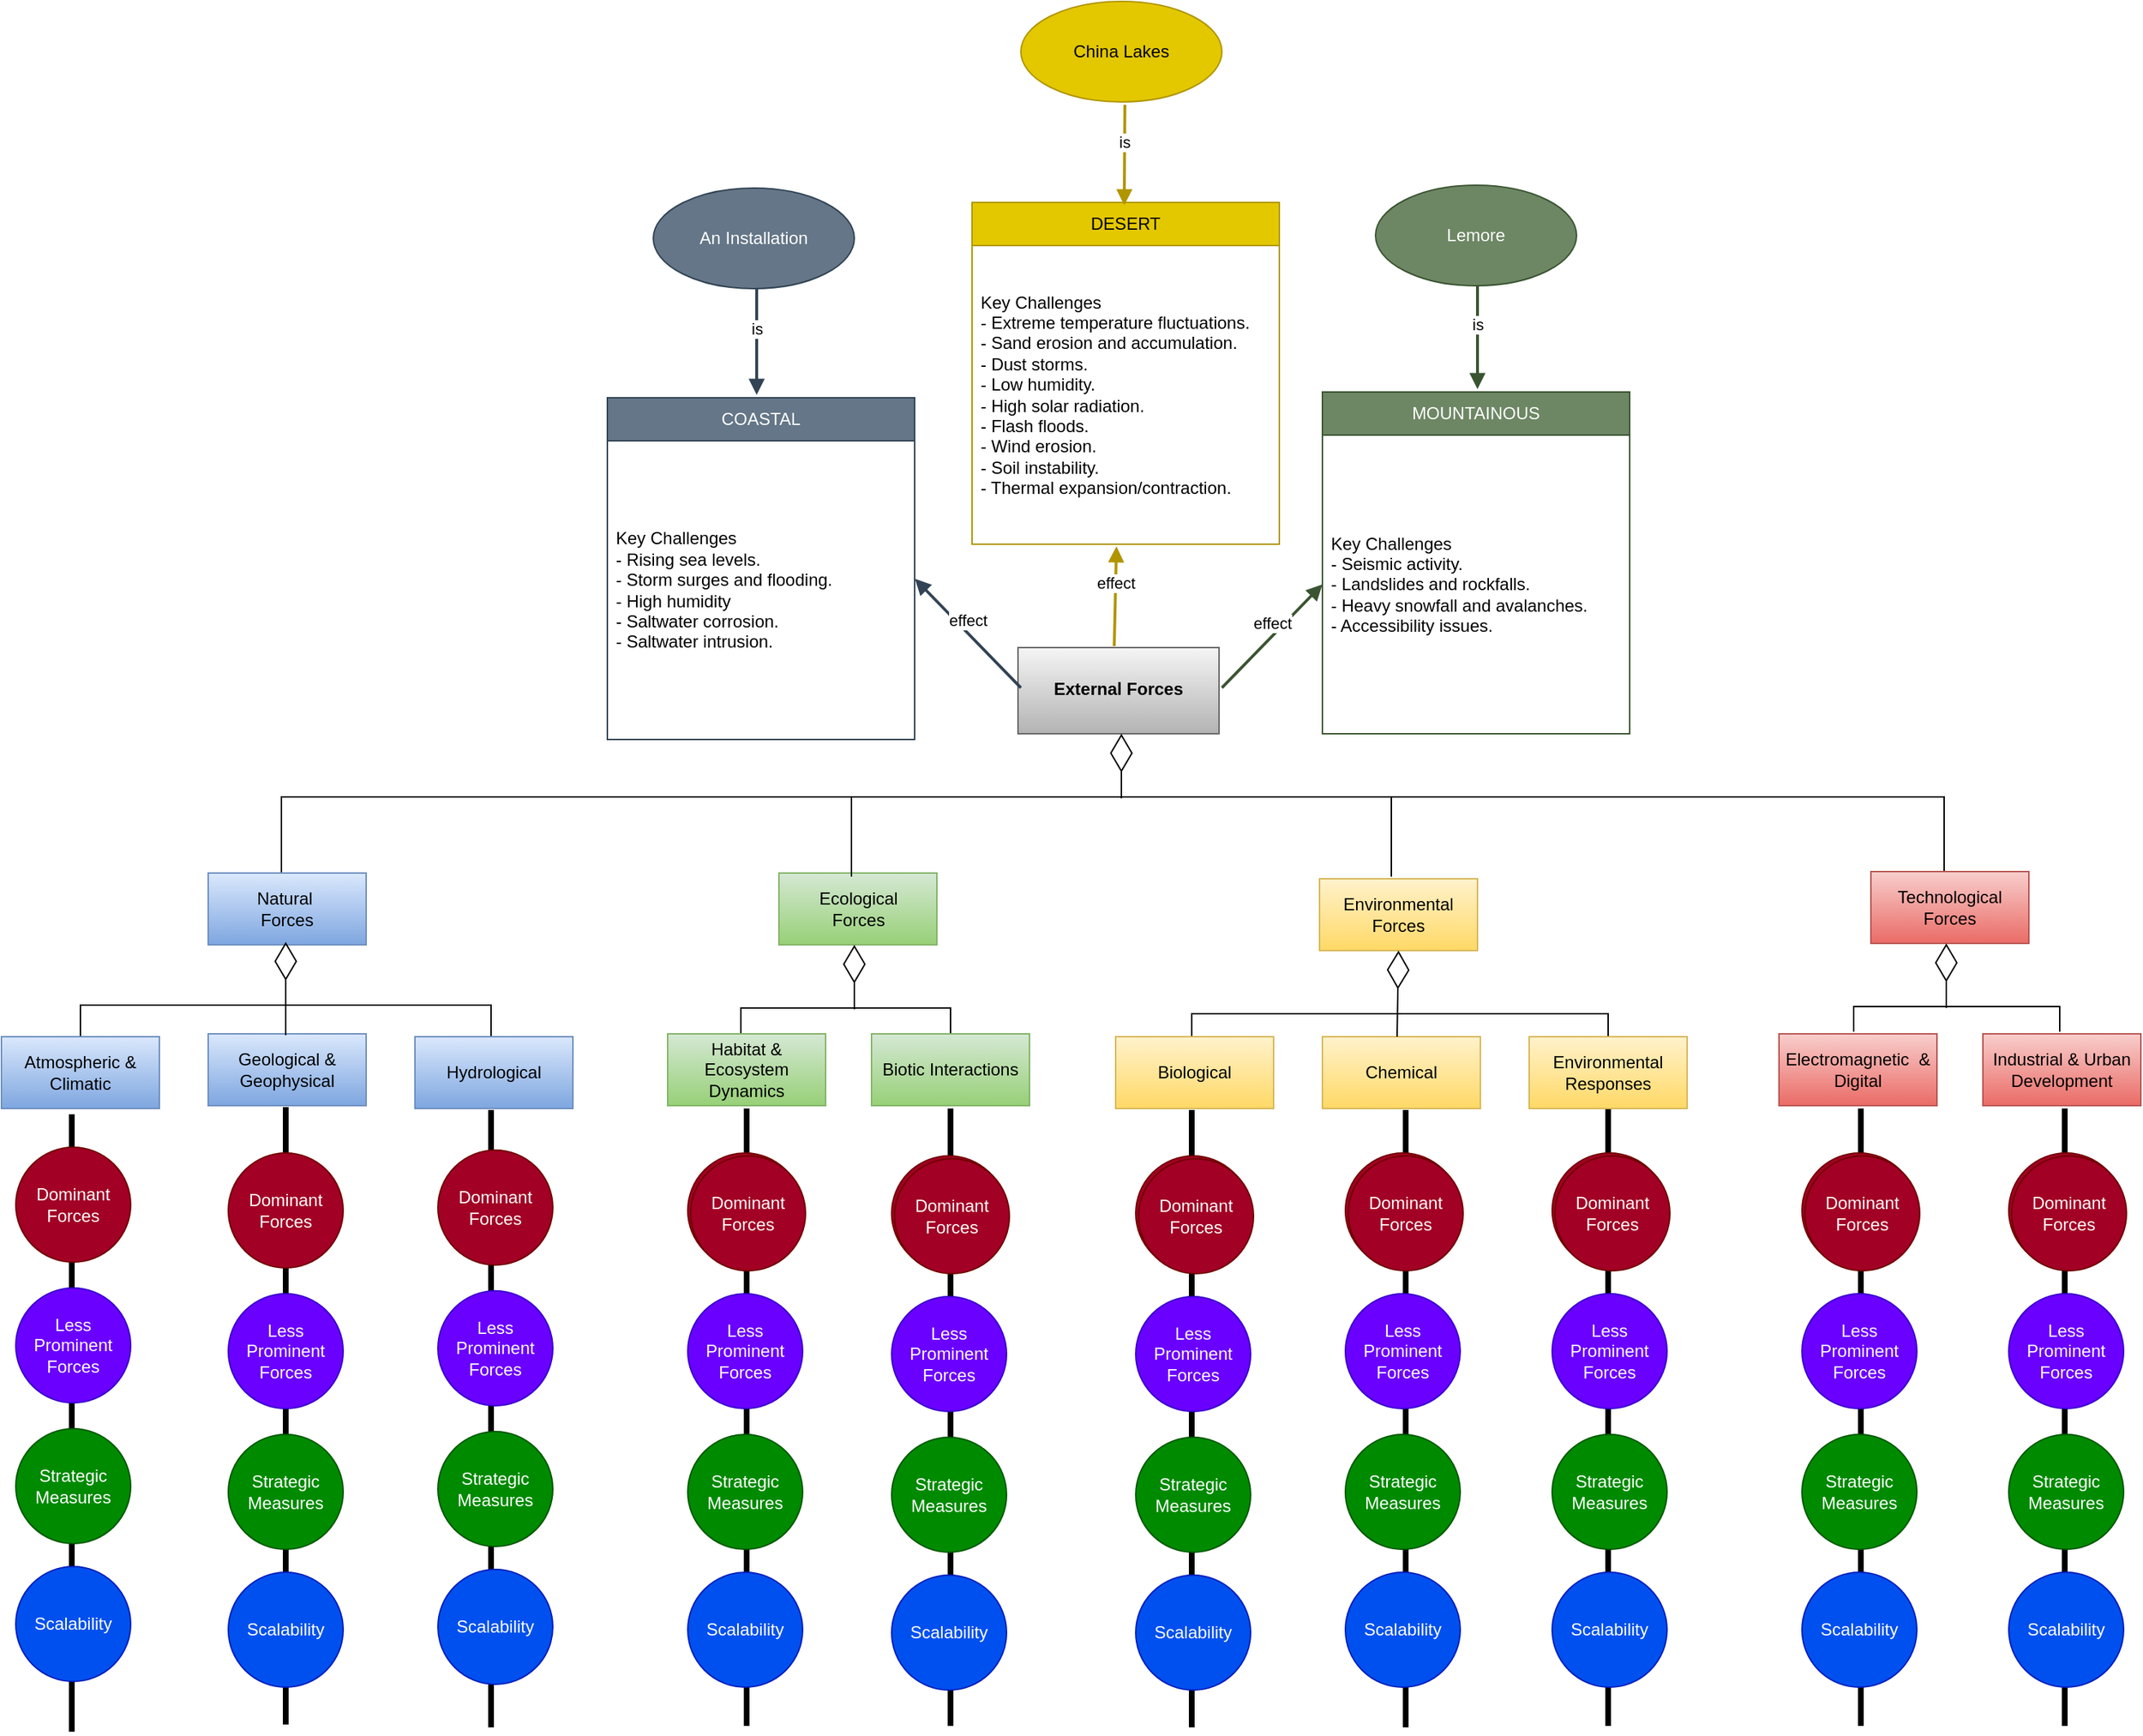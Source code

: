 <mxfile version="24.9.1" pages="2">
  <diagram name="Page-1" id="oACVk_zKJmoUbXosBobj">
    <mxGraphModel grid="1" page="1" gridSize="2" guides="1" tooltips="1" connect="1" arrows="1" fold="1" pageScale="1" pageWidth="1700" pageHeight="1100" math="0" shadow="0">
      <root>
        <mxCell id="0" />
        <mxCell id="1" parent="0" />
        <mxCell id="dSH4ikx_Jvh8QsKpfWot-5" value="" style="line;strokeWidth=4;direction=south;html=1;perimeter=backbonePerimeter;points=[];outlineConnect=0;" vertex="1" parent="1">
          <mxGeometry x="554" y="1473" width="10" height="430" as="geometry" />
        </mxCell>
        <mxCell id="dSH4ikx_Jvh8QsKpfWot-6" value="" style="line;strokeWidth=4;direction=south;html=1;perimeter=backbonePerimeter;points=[];outlineConnect=0;" vertex="1" parent="1">
          <mxGeometry x="696" y="1473" width="10" height="430" as="geometry" />
        </mxCell>
        <mxCell id="dSH4ikx_Jvh8QsKpfWot-7" value="" style="line;strokeWidth=4;direction=south;html=1;perimeter=backbonePerimeter;points=[];outlineConnect=0;" vertex="1" parent="1">
          <mxGeometry x="864" y="1474" width="10" height="430" as="geometry" />
        </mxCell>
        <mxCell id="dSH4ikx_Jvh8QsKpfWot-8" value="" style="line;strokeWidth=4;direction=south;html=1;perimeter=backbonePerimeter;points=[];outlineConnect=0;" vertex="1" parent="1">
          <mxGeometry x="1013" y="1474" width="10" height="430" as="geometry" />
        </mxCell>
        <mxCell id="dSH4ikx_Jvh8QsKpfWot-9" value="" style="line;strokeWidth=4;direction=south;html=1;perimeter=backbonePerimeter;points=[];outlineConnect=0;" vertex="1" parent="1">
          <mxGeometry x="1154" y="1473" width="10" height="430" as="geometry" />
        </mxCell>
        <mxCell id="dSH4ikx_Jvh8QsKpfWot-10" value="" style="line;strokeWidth=4;direction=south;html=1;perimeter=backbonePerimeter;points=[];outlineConnect=0;" vertex="1" parent="1">
          <mxGeometry x="1330" y="1473" width="10" height="430" as="geometry" />
        </mxCell>
        <mxCell id="dSH4ikx_Jvh8QsKpfWot-11" value="" style="line;strokeWidth=4;direction=south;html=1;perimeter=backbonePerimeter;points=[];outlineConnect=0;" vertex="1" parent="1">
          <mxGeometry x="1472" y="1473" width="10" height="430" as="geometry" />
        </mxCell>
        <mxCell id="6enF57qHv_Xh5v9n82Cv-108" value="" style="shape=partialRectangle;whiteSpace=wrap;html=1;bottom=1;right=1;left=1;top=0;fillColor=none;routingCenterX=-0.5;rotation=-180;" vertex="1" parent="1">
          <mxGeometry x="235" y="1256" width="1158" height="55" as="geometry" />
        </mxCell>
        <mxCell id="6enF57qHv_Xh5v9n82Cv-51" value="&lt;p style=&quot;margin: 4px 0px 0px;&quot;&gt;&lt;b&gt;&lt;br&gt;&lt;/b&gt;&lt;/p&gt;&lt;p style=&quot;margin: 4px 0px 0px;&quot;&gt;&lt;b&gt;External Forces&lt;/b&gt;&lt;/p&gt;" style="verticalAlign=top;align=center;overflow=fill;html=1;whiteSpace=wrap;fillColor=#f5f5f5;strokeColor=#666666;gradientColor=#b3b3b3;" vertex="1" parent="1">
          <mxGeometry x="748" y="1152" width="140" height="60" as="geometry" />
        </mxCell>
        <mxCell id="6enF57qHv_Xh5v9n82Cv-103" value="" style="endArrow=diamondThin;endFill=0;endSize=24;html=1;rounded=0;entryX=0.5;entryY=1;entryDx=0;entryDy=0;" edge="1" parent="1">
          <mxGeometry width="160" relative="1" as="geometry">
            <mxPoint x="820" y="1257" as="sourcePoint" />
            <mxPoint x="820" y="1212" as="targetPoint" />
          </mxGeometry>
        </mxCell>
        <mxCell id="je84BGV5Sy6goCT3whHj-11" value="" style="group;" connectable="0" vertex="1" parent="1">
          <mxGeometry x="40" y="1309" width="398" height="598" as="geometry" />
        </mxCell>
        <mxCell id="6enF57qHv_Xh5v9n82Cv-60" value="Geological &amp;amp; Geophysical" style="html=1;whiteSpace=wrap;fillColor=#dae8fc;gradientColor=#7ea6e0;strokeColor=#6c8ebf;" vertex="1" parent="je84BGV5Sy6goCT3whHj-11">
          <mxGeometry x="144" y="112" width="110" height="50" as="geometry" />
        </mxCell>
        <mxCell id="6enF57qHv_Xh5v9n82Cv-59" value="Hydrological" style="html=1;whiteSpace=wrap;fillColor=#dae8fc;gradientColor=#7ea6e0;strokeColor=#6c8ebf;" vertex="1" parent="je84BGV5Sy6goCT3whHj-11">
          <mxGeometry x="288" y="114" width="110" height="50" as="geometry" />
        </mxCell>
        <mxCell id="6enF57qHv_Xh5v9n82Cv-111" value="Atmospheric &amp;amp; Climatic" style="html=1;whiteSpace=wrap;fillColor=#dae8fc;gradientColor=#7ea6e0;strokeColor=#6c8ebf;" vertex="1" parent="je84BGV5Sy6goCT3whHj-11">
          <mxGeometry y="114" width="110" height="50" as="geometry" />
        </mxCell>
        <mxCell id="6enF57qHv_Xh5v9n82Cv-124" value="Natural&amp;nbsp;&lt;div&gt;Forces&lt;/div&gt;" style="html=1;whiteSpace=wrap;fillColor=#dae8fc;gradientColor=#7ea6e0;strokeColor=#6c8ebf;" vertex="1" parent="je84BGV5Sy6goCT3whHj-11">
          <mxGeometry x="144" width="110" height="50" as="geometry" />
        </mxCell>
        <mxCell id="je84BGV5Sy6goCT3whHj-1" value="" style="shape=partialRectangle;whiteSpace=wrap;html=1;bottom=1;right=1;left=1;top=0;fillColor=none;routingCenterX=-0.5;rotation=-180;" vertex="1" parent="je84BGV5Sy6goCT3whHj-11">
          <mxGeometry x="55" y="92" width="286" height="21" as="geometry" />
        </mxCell>
        <mxCell id="je84BGV5Sy6goCT3whHj-2" value="" style="endArrow=diamondThin;endFill=0;endSize=24;html=1;rounded=0;entryX=0.5;entryY=1;entryDx=0;entryDy=0;exitX=0.5;exitY=0;exitDx=0;exitDy=0;" edge="1" parent="je84BGV5Sy6goCT3whHj-11" source="je84BGV5Sy6goCT3whHj-1">
          <mxGeometry width="160" relative="1" as="geometry">
            <mxPoint x="198" y="93" as="sourcePoint" />
            <mxPoint x="198" y="48" as="targetPoint" />
          </mxGeometry>
        </mxCell>
        <mxCell id="dSH4ikx_Jvh8QsKpfWot-1" value="" style="line;strokeWidth=4;direction=south;html=1;perimeter=backbonePerimeter;points=[];outlineConnect=0;" vertex="1" parent="je84BGV5Sy6goCT3whHj-11">
          <mxGeometry x="44" y="168" width="10" height="430" as="geometry" />
        </mxCell>
        <mxCell id="dSH4ikx_Jvh8QsKpfWot-3" value="" style="line;strokeWidth=4;direction=south;html=1;perimeter=backbonePerimeter;points=[];outlineConnect=0;" vertex="1" parent="je84BGV5Sy6goCT3whHj-11">
          <mxGeometry x="193" y="163" width="10" height="430" as="geometry" />
        </mxCell>
        <mxCell id="dSH4ikx_Jvh8QsKpfWot-4" value="" style="line;strokeWidth=4;direction=south;html=1;perimeter=backbonePerimeter;points=[];outlineConnect=0;" vertex="1" parent="je84BGV5Sy6goCT3whHj-11">
          <mxGeometry x="336" y="165" width="10" height="430" as="geometry" />
        </mxCell>
        <mxCell id="je84BGV5Sy6goCT3whHj-12" value="" style="group" connectable="0" vertex="1" parent="1">
          <mxGeometry x="504" y="1309" width="252" height="162" as="geometry" />
        </mxCell>
        <mxCell id="6enF57qHv_Xh5v9n82Cv-58" value="Ecological&lt;div&gt;Forces&lt;/div&gt;" style="html=1;whiteSpace=wrap;fillColor=#d5e8d4;gradientColor=#97d077;strokeColor=#82b366;" vertex="1" parent="je84BGV5Sy6goCT3whHj-12">
          <mxGeometry x="77.5" width="110" height="50" as="geometry" />
        </mxCell>
        <mxCell id="6enF57qHv_Xh5v9n82Cv-116" value="Habitat &amp;amp; Ecosystem Dynamics" style="html=1;whiteSpace=wrap;fillColor=#d5e8d4;gradientColor=#97d077;strokeColor=#82b366;" vertex="1" parent="je84BGV5Sy6goCT3whHj-12">
          <mxGeometry y="112" width="110" height="50" as="geometry" />
        </mxCell>
        <mxCell id="6enF57qHv_Xh5v9n82Cv-129" value="Biotic Interactions" style="html=1;whiteSpace=wrap;fillColor=#d5e8d4;gradientColor=#97d077;strokeColor=#82b366;" vertex="1" parent="je84BGV5Sy6goCT3whHj-12">
          <mxGeometry x="142" y="112" width="110" height="50" as="geometry" />
        </mxCell>
        <mxCell id="je84BGV5Sy6goCT3whHj-4" value="" style="shape=partialRectangle;whiteSpace=wrap;html=1;bottom=1;right=1;left=1;top=0;fillColor=none;routingCenterX=-0.5;rotation=-180;" vertex="1" parent="je84BGV5Sy6goCT3whHj-12">
          <mxGeometry x="51" y="94" width="146" height="17" as="geometry" />
        </mxCell>
        <mxCell id="je84BGV5Sy6goCT3whHj-5" value="" style="endArrow=diamondThin;endFill=0;endSize=24;html=1;rounded=0;entryX=0.5;entryY=1;entryDx=0;entryDy=0;" edge="1" parent="je84BGV5Sy6goCT3whHj-12">
          <mxGeometry width="160" relative="1" as="geometry">
            <mxPoint x="130" y="95" as="sourcePoint" />
            <mxPoint x="130" y="50" as="targetPoint" />
          </mxGeometry>
        </mxCell>
        <mxCell id="je84BGV5Sy6goCT3whHj-13" value="" style="group" connectable="0" vertex="1" parent="1">
          <mxGeometry x="816" y="1313" width="398" height="160" as="geometry" />
        </mxCell>
        <mxCell id="6enF57qHv_Xh5v9n82Cv-56" value="Environmental Forces" style="html=1;whiteSpace=wrap;fillColor=#fff2cc;strokeColor=#d6b656;gradientColor=#ffd966;" vertex="1" parent="je84BGV5Sy6goCT3whHj-13">
          <mxGeometry x="142" width="110" height="50" as="geometry" />
        </mxCell>
        <mxCell id="6enF57qHv_Xh5v9n82Cv-57" value="Environmental&lt;div&gt;Responses&lt;/div&gt;" style="html=1;whiteSpace=wrap;fillColor=#fff2cc;gradientColor=#ffd966;strokeColor=#d6b656;" vertex="1" parent="je84BGV5Sy6goCT3whHj-13">
          <mxGeometry x="288" y="110" width="110" height="50" as="geometry" />
        </mxCell>
        <mxCell id="6enF57qHv_Xh5v9n82Cv-112" value="Chemical" style="html=1;whiteSpace=wrap;fillColor=#fff2cc;gradientColor=#ffd966;strokeColor=#d6b656;" vertex="1" parent="je84BGV5Sy6goCT3whHj-13">
          <mxGeometry x="144" y="110" width="110" height="50" as="geometry" />
        </mxCell>
        <mxCell id="6enF57qHv_Xh5v9n82Cv-117" value="Biological" style="html=1;whiteSpace=wrap;fillColor=#fff2cc;gradientColor=#ffd966;strokeColor=#d6b656;" vertex="1" parent="je84BGV5Sy6goCT3whHj-13">
          <mxGeometry y="110" width="110" height="50" as="geometry" />
        </mxCell>
        <mxCell id="je84BGV5Sy6goCT3whHj-7" value="" style="shape=partialRectangle;whiteSpace=wrap;html=1;bottom=1;right=1;left=1;top=0;fillColor=none;routingCenterX=-0.5;rotation=-180;" vertex="1" parent="je84BGV5Sy6goCT3whHj-13">
          <mxGeometry x="53" y="94" width="290" height="15" as="geometry" />
        </mxCell>
        <mxCell id="je84BGV5Sy6goCT3whHj-8" value="" style="endArrow=diamondThin;endFill=0;endSize=24;html=1;rounded=0;entryX=0.5;entryY=1;entryDx=0;entryDy=0;exitX=0.5;exitY=0;exitDx=0;exitDy=0;" edge="1" parent="je84BGV5Sy6goCT3whHj-13">
          <mxGeometry width="160" relative="1" as="geometry">
            <mxPoint x="196" y="110" as="sourcePoint" />
            <mxPoint x="197" y="50" as="targetPoint" />
          </mxGeometry>
        </mxCell>
        <mxCell id="je84BGV5Sy6goCT3whHj-14" value="" style="group" connectable="0" vertex="1" parent="1">
          <mxGeometry x="1278" y="1308" width="252" height="163" as="geometry" />
        </mxCell>
        <mxCell id="6enF57qHv_Xh5v9n82Cv-127" value="Technological&lt;br&gt;&lt;div&gt;Forces&lt;/div&gt;" style="html=1;whiteSpace=wrap;fillColor=#f8cecc;gradientColor=#ea6b66;strokeColor=#b85450;" vertex="1" parent="je84BGV5Sy6goCT3whHj-14">
          <mxGeometry x="64" width="110" height="50" as="geometry" />
        </mxCell>
        <mxCell id="6enF57qHv_Xh5v9n82Cv-128" value="Industrial &amp;amp; Urban Development" style="html=1;whiteSpace=wrap;fillColor=#f8cecc;gradientColor=#ea6b66;strokeColor=#b85450;" vertex="1" parent="je84BGV5Sy6goCT3whHj-14">
          <mxGeometry x="142" y="113" width="110" height="50" as="geometry" />
        </mxCell>
        <mxCell id="6enF57qHv_Xh5v9n82Cv-130" value="Electromagnetic&amp;nbsp; &amp;amp; Digital" style="html=1;whiteSpace=wrap;fillColor=#f8cecc;gradientColor=#ea6b66;strokeColor=#b85450;" vertex="1" parent="je84BGV5Sy6goCT3whHj-14">
          <mxGeometry y="113" width="110" height="50" as="geometry" />
        </mxCell>
        <mxCell id="je84BGV5Sy6goCT3whHj-9" value="" style="endArrow=diamondThin;endFill=0;endSize=24;html=1;rounded=0;entryX=0.5;entryY=1;entryDx=0;entryDy=0;" edge="1" parent="je84BGV5Sy6goCT3whHj-14">
          <mxGeometry width="160" relative="1" as="geometry">
            <mxPoint x="116.5" y="95" as="sourcePoint" />
            <mxPoint x="116.5" y="50" as="targetPoint" />
          </mxGeometry>
        </mxCell>
        <mxCell id="je84BGV5Sy6goCT3whHj-10" value="" style="shape=partialRectangle;whiteSpace=wrap;html=1;bottom=1;right=1;left=1;top=0;fillColor=none;routingCenterX=-0.5;rotation=-180;" vertex="1" parent="je84BGV5Sy6goCT3whHj-14">
          <mxGeometry x="52" y="94" width="143.5" height="17" as="geometry" />
        </mxCell>
        <mxCell id="je84BGV5Sy6goCT3whHj-16" value="DESERT" style="swimlane;fontStyle=0;childLayout=stackLayout;horizontal=1;startSize=30;horizontalStack=0;resizeParent=1;resizeParentMax=0;resizeLast=0;collapsible=1;marginBottom=0;whiteSpace=wrap;html=1;fillColor=#e3c800;strokeColor=#B09500;fontColor=#000000;" vertex="1" parent="1">
          <mxGeometry x="716" y="842" width="214" height="238" as="geometry" />
        </mxCell>
        <mxCell id="je84BGV5Sy6goCT3whHj-17" value="&lt;div&gt;Key Challenges&lt;/div&gt;&lt;div&gt;- Extreme temperature fluctuations.&lt;/div&gt;&lt;div&gt;- Sand erosion and accumulation.&lt;/div&gt;&lt;div&gt;- Dust storms.&lt;/div&gt;&lt;div&gt;- Low humidity.&lt;/div&gt;&lt;div&gt;- High solar radiation.&lt;/div&gt;&lt;div&gt;- Flash floods.&lt;/div&gt;&lt;div&gt;- Wind erosion.&lt;/div&gt;&lt;div&gt;- Soil instability.&lt;/div&gt;&lt;div&gt;- Thermal expansion/contraction.&lt;/div&gt;" style="text;strokeColor=none;fillColor=none;align=left;verticalAlign=middle;spacingLeft=4;spacingRight=4;overflow=hidden;points=[[0,0.5],[1,0.5]];portConstraint=eastwest;rotatable=0;whiteSpace=wrap;html=1;" vertex="1" parent="je84BGV5Sy6goCT3whHj-16">
          <mxGeometry y="30" width="214" height="208" as="geometry" />
        </mxCell>
        <mxCell id="je84BGV5Sy6goCT3whHj-82" value="effect" style="html=1;verticalAlign=bottom;endArrow=block;curved=0;rounded=0;fillColor=#e3c800;strokeColor=#B09500;strokeWidth=2;entryX=0.47;entryY=1.007;entryDx=0;entryDy=0;entryPerimeter=0;" edge="1" parent="je84BGV5Sy6goCT3whHj-16" target="je84BGV5Sy6goCT3whHj-17">
          <mxGeometry width="80" relative="1" as="geometry">
            <mxPoint x="99" y="309" as="sourcePoint" />
            <mxPoint x="99" y="242" as="targetPoint" />
          </mxGeometry>
        </mxCell>
        <UserObject label="MOUNTAINOUS" tooltip="terrain analysis and geomorphology" id="je84BGV5Sy6goCT3whHj-20">
          <mxCell style="swimlane;fontStyle=0;childLayout=stackLayout;horizontal=1;startSize=30;horizontalStack=0;resizeParent=1;resizeParentMax=0;resizeLast=0;collapsible=1;marginBottom=0;whiteSpace=wrap;html=1;fillColor=#6d8764;strokeColor=#3A5431;fontColor=#ffffff;" vertex="1" parent="1">
            <mxGeometry x="960" y="974" width="214" height="238" as="geometry" />
          </mxCell>
        </UserObject>
        <mxCell id="je84BGV5Sy6goCT3whHj-21" value="&lt;div&gt;Key Challenges&lt;/div&gt;&lt;div&gt;- Seismic activity.&lt;/div&gt;&lt;div&gt;- Landslides and rockfalls.&lt;/div&gt;&lt;div&gt;- Heavy snowfall and avalanches.&lt;/div&gt;&lt;div&gt;- Accessibility issues.&lt;/div&gt;" style="text;strokeColor=none;fillColor=none;align=left;verticalAlign=middle;spacingLeft=4;spacingRight=4;overflow=hidden;points=[[0,0.5],[1,0.5]];portConstraint=eastwest;rotatable=0;whiteSpace=wrap;html=1;" vertex="1" parent="je84BGV5Sy6goCT3whHj-20">
          <mxGeometry y="30" width="214" height="208" as="geometry" />
        </mxCell>
        <mxCell id="je84BGV5Sy6goCT3whHj-22" value="COASTAL" style="swimlane;fontStyle=0;childLayout=stackLayout;horizontal=1;startSize=30;horizontalStack=0;resizeParent=1;resizeParentMax=0;resizeLast=0;collapsible=1;marginBottom=0;whiteSpace=wrap;html=1;fillColor=#647687;strokeColor=#314354;fontColor=#ffffff;" vertex="1" parent="1">
          <mxGeometry x="462" y="978" width="214" height="238" as="geometry" />
        </mxCell>
        <mxCell id="je84BGV5Sy6goCT3whHj-23" value="&lt;div&gt;Key Challenges&lt;/div&gt;&lt;div&gt;- Rising sea levels.&lt;/div&gt;&lt;div&gt;- Storm surges and flooding.&lt;/div&gt;&lt;div&gt;- High humidity&lt;/div&gt;&lt;div&gt;- Saltwater corrosion.&lt;/div&gt;&lt;div&gt;- Saltwater intrusion.&lt;/div&gt;" style="text;strokeColor=none;fillColor=none;align=left;verticalAlign=middle;spacingLeft=4;spacingRight=4;overflow=hidden;points=[[0,0.5],[1,0.5]];portConstraint=eastwest;rotatable=0;whiteSpace=wrap;html=1;" vertex="1" parent="je84BGV5Sy6goCT3whHj-22">
          <mxGeometry y="30" width="214" height="208" as="geometry" />
        </mxCell>
        <mxCell id="je84BGV5Sy6goCT3whHj-24" value="" style="shape=partialRectangle;whiteSpace=wrap;html=1;bottom=1;right=1;left=1;top=0;fillColor=none;routingCenterX=-0.5;rotation=-180;" vertex="1" parent="1">
          <mxGeometry x="632" y="1256" width="376" height="55" as="geometry" />
        </mxCell>
        <mxCell id="je84BGV5Sy6goCT3whHj-26" value="Dominant&lt;div&gt;Forces&lt;/div&gt;" style="ellipse;whiteSpace=wrap;html=1;aspect=fixed;fillColor=#a20025;fontColor=#ffffff;strokeColor=#6F0000;" vertex="1" parent="1">
          <mxGeometry x="50" y="1500" width="80" height="80" as="geometry" />
        </mxCell>
        <mxCell id="je84BGV5Sy6goCT3whHj-27" value="Less&lt;div&gt;Prominent&lt;div&gt;Forces&lt;/div&gt;&lt;/div&gt;" style="ellipse;whiteSpace=wrap;html=1;aspect=fixed;fillColor=#6a00ff;fontColor=#ffffff;strokeColor=#3700CC;" vertex="1" parent="1">
          <mxGeometry x="50" y="1598" width="80" height="80" as="geometry" />
        </mxCell>
        <mxCell id="je84BGV5Sy6goCT3whHj-28" value="Strategic&lt;div&gt;Measures&lt;/div&gt;" style="ellipse;whiteSpace=wrap;html=1;aspect=fixed;fillColor=#008a00;fontColor=#ffffff;strokeColor=#005700;" vertex="1" parent="1">
          <mxGeometry x="50" y="1696" width="80" height="80" as="geometry" />
        </mxCell>
        <mxCell id="je84BGV5Sy6goCT3whHj-29" value="Scalability" style="ellipse;whiteSpace=wrap;html=1;aspect=fixed;fillColor=#0050ef;fontColor=#ffffff;strokeColor=#001DBC;" vertex="1" parent="1">
          <mxGeometry x="50" y="1792" width="80" height="80" as="geometry" />
        </mxCell>
        <mxCell id="je84BGV5Sy6goCT3whHj-30" value="Dominant&lt;div&gt;Forces&lt;/div&gt;" style="ellipse;whiteSpace=wrap;html=1;aspect=fixed;fillColor=#a20025;fontColor=#ffffff;strokeColor=#6F0000;" vertex="1" parent="1">
          <mxGeometry x="198" y="1504" width="80" height="80" as="geometry" />
        </mxCell>
        <mxCell id="je84BGV5Sy6goCT3whHj-31" value="Less&lt;div&gt;Prominent&lt;div&gt;Forces&lt;/div&gt;&lt;/div&gt;" style="ellipse;whiteSpace=wrap;html=1;aspect=fixed;fillColor=#6a00ff;fontColor=#ffffff;strokeColor=#3700CC;" vertex="1" parent="1">
          <mxGeometry x="198" y="1602" width="80" height="80" as="geometry" />
        </mxCell>
        <mxCell id="je84BGV5Sy6goCT3whHj-32" value="Strategic&lt;div&gt;Measures&lt;/div&gt;" style="ellipse;whiteSpace=wrap;html=1;aspect=fixed;fillColor=#008a00;fontColor=#ffffff;strokeColor=#005700;" vertex="1" parent="1">
          <mxGeometry x="198" y="1700" width="80" height="80" as="geometry" />
        </mxCell>
        <mxCell id="je84BGV5Sy6goCT3whHj-33" value="Scalability" style="ellipse;whiteSpace=wrap;html=1;aspect=fixed;fillColor=#0050ef;fontColor=#ffffff;strokeColor=#001DBC;" vertex="1" parent="1">
          <mxGeometry x="198" y="1796" width="80" height="80" as="geometry" />
        </mxCell>
        <mxCell id="je84BGV5Sy6goCT3whHj-34" value="Dominant&lt;div&gt;Forces&lt;/div&gt;" style="ellipse;whiteSpace=wrap;html=1;aspect=fixed;fillColor=#a20025;fontColor=#ffffff;strokeColor=#6F0000;" vertex="1" parent="1">
          <mxGeometry x="344" y="1502" width="80" height="80" as="geometry" />
        </mxCell>
        <mxCell id="je84BGV5Sy6goCT3whHj-35" value="Less&lt;div&gt;Prominent&lt;div&gt;Forces&lt;/div&gt;&lt;/div&gt;" style="ellipse;whiteSpace=wrap;html=1;aspect=fixed;fillColor=#6a00ff;fontColor=#ffffff;strokeColor=#3700CC;" vertex="1" parent="1">
          <mxGeometry x="344" y="1600" width="80" height="80" as="geometry" />
        </mxCell>
        <mxCell id="je84BGV5Sy6goCT3whHj-36" value="Strategic&lt;div&gt;Measures&lt;/div&gt;" style="ellipse;whiteSpace=wrap;html=1;aspect=fixed;fillColor=#008a00;fontColor=#ffffff;strokeColor=#005700;" vertex="1" parent="1">
          <mxGeometry x="344" y="1698" width="80" height="80" as="geometry" />
        </mxCell>
        <mxCell id="je84BGV5Sy6goCT3whHj-37" value="Scalability" style="ellipse;whiteSpace=wrap;html=1;aspect=fixed;fillColor=#0050ef;fontColor=#ffffff;strokeColor=#001DBC;" vertex="1" parent="1">
          <mxGeometry x="344" y="1794" width="80" height="80" as="geometry" />
        </mxCell>
        <mxCell id="je84BGV5Sy6goCT3whHj-38" value="Dominant&lt;div&gt;Forces&lt;/div&gt;" style="ellipse;whiteSpace=wrap;html=1;aspect=fixed;fillColor=#a20025;fontColor=#ffffff;strokeColor=#6F0000;" vertex="1" parent="1">
          <mxGeometry x="518" y="1504" width="80" height="80" as="geometry" />
        </mxCell>
        <mxCell id="je84BGV5Sy6goCT3whHj-39" value="Less&lt;div&gt;Prominent&lt;div&gt;Forces&lt;/div&gt;&lt;/div&gt;" style="ellipse;whiteSpace=wrap;html=1;aspect=fixed;fillColor=#6a00ff;fontColor=#ffffff;strokeColor=#3700CC;" vertex="1" parent="1">
          <mxGeometry x="518" y="1602" width="80" height="80" as="geometry" />
        </mxCell>
        <mxCell id="je84BGV5Sy6goCT3whHj-40" value="Strategic&lt;div&gt;Measures&lt;/div&gt;" style="ellipse;whiteSpace=wrap;html=1;aspect=fixed;fillColor=#008a00;fontColor=#ffffff;strokeColor=#005700;" vertex="1" parent="1">
          <mxGeometry x="518" y="1700" width="80" height="80" as="geometry" />
        </mxCell>
        <mxCell id="je84BGV5Sy6goCT3whHj-41" value="Scalability" style="ellipse;whiteSpace=wrap;html=1;aspect=fixed;fillColor=#0050ef;fontColor=#ffffff;strokeColor=#001DBC;" vertex="1" parent="1">
          <mxGeometry x="518" y="1796" width="80" height="80" as="geometry" />
        </mxCell>
        <mxCell id="je84BGV5Sy6goCT3whHj-42" value="Dominant&lt;div&gt;Forces&lt;/div&gt;" style="ellipse;whiteSpace=wrap;html=1;aspect=fixed;fillColor=#a20025;fontColor=#ffffff;strokeColor=#6F0000;" vertex="1" parent="1">
          <mxGeometry x="520" y="1506" width="80" height="80" as="geometry" />
        </mxCell>
        <mxCell id="je84BGV5Sy6goCT3whHj-43" value="Dominant&lt;div&gt;Forces&lt;/div&gt;" style="ellipse;whiteSpace=wrap;html=1;aspect=fixed;fillColor=#a20025;fontColor=#ffffff;strokeColor=#6F0000;" vertex="1" parent="1">
          <mxGeometry x="660" y="1506" width="80" height="80" as="geometry" />
        </mxCell>
        <mxCell id="je84BGV5Sy6goCT3whHj-44" value="Less&lt;div&gt;Prominent&lt;div&gt;Forces&lt;/div&gt;&lt;/div&gt;" style="ellipse;whiteSpace=wrap;html=1;aspect=fixed;fillColor=#6a00ff;fontColor=#ffffff;strokeColor=#3700CC;" vertex="1" parent="1">
          <mxGeometry x="660" y="1604" width="80" height="80" as="geometry" />
        </mxCell>
        <mxCell id="je84BGV5Sy6goCT3whHj-45" value="Strategic&lt;div&gt;Measures&lt;/div&gt;" style="ellipse;whiteSpace=wrap;html=1;aspect=fixed;fillColor=#008a00;fontColor=#ffffff;strokeColor=#005700;" vertex="1" parent="1">
          <mxGeometry x="660" y="1702" width="80" height="80" as="geometry" />
        </mxCell>
        <mxCell id="je84BGV5Sy6goCT3whHj-46" value="Scalability" style="ellipse;whiteSpace=wrap;html=1;aspect=fixed;fillColor=#0050ef;fontColor=#ffffff;strokeColor=#001DBC;" vertex="1" parent="1">
          <mxGeometry x="660" y="1798" width="80" height="80" as="geometry" />
        </mxCell>
        <mxCell id="je84BGV5Sy6goCT3whHj-47" value="Dominant&lt;div&gt;Forces&lt;/div&gt;" style="ellipse;whiteSpace=wrap;html=1;aspect=fixed;fillColor=#a20025;fontColor=#ffffff;strokeColor=#6F0000;" vertex="1" parent="1">
          <mxGeometry x="662" y="1508" width="80" height="80" as="geometry" />
        </mxCell>
        <mxCell id="je84BGV5Sy6goCT3whHj-48" value="Dominant&lt;div&gt;Forces&lt;/div&gt;" style="ellipse;whiteSpace=wrap;html=1;aspect=fixed;fillColor=#a20025;fontColor=#ffffff;strokeColor=#6F0000;" vertex="1" parent="1">
          <mxGeometry x="830" y="1506" width="80" height="80" as="geometry" />
        </mxCell>
        <mxCell id="je84BGV5Sy6goCT3whHj-49" value="Less&lt;div&gt;Prominent&lt;div&gt;Forces&lt;/div&gt;&lt;/div&gt;" style="ellipse;whiteSpace=wrap;html=1;aspect=fixed;fillColor=#6a00ff;fontColor=#ffffff;strokeColor=#3700CC;" vertex="1" parent="1">
          <mxGeometry x="830" y="1604" width="80" height="80" as="geometry" />
        </mxCell>
        <mxCell id="je84BGV5Sy6goCT3whHj-50" value="Strategic&lt;div&gt;Measures&lt;/div&gt;" style="ellipse;whiteSpace=wrap;html=1;aspect=fixed;fillColor=#008a00;fontColor=#ffffff;strokeColor=#005700;" vertex="1" parent="1">
          <mxGeometry x="830" y="1702" width="80" height="80" as="geometry" />
        </mxCell>
        <mxCell id="je84BGV5Sy6goCT3whHj-51" value="Scalability" style="ellipse;whiteSpace=wrap;html=1;aspect=fixed;fillColor=#0050ef;fontColor=#ffffff;strokeColor=#001DBC;" vertex="1" parent="1">
          <mxGeometry x="830" y="1798" width="80" height="80" as="geometry" />
        </mxCell>
        <mxCell id="je84BGV5Sy6goCT3whHj-52" value="Dominant&lt;div&gt;Forces&lt;/div&gt;" style="ellipse;whiteSpace=wrap;html=1;aspect=fixed;fillColor=#a20025;fontColor=#ffffff;strokeColor=#6F0000;" vertex="1" parent="1">
          <mxGeometry x="832" y="1508" width="80" height="80" as="geometry" />
        </mxCell>
        <mxCell id="je84BGV5Sy6goCT3whHj-53" value="Dominant&lt;div&gt;Forces&lt;/div&gt;" style="ellipse;whiteSpace=wrap;html=1;aspect=fixed;fillColor=#a20025;fontColor=#ffffff;strokeColor=#6F0000;" vertex="1" parent="1">
          <mxGeometry x="976" y="1504" width="80" height="80" as="geometry" />
        </mxCell>
        <mxCell id="je84BGV5Sy6goCT3whHj-54" value="Less&lt;div&gt;Prominent&lt;div&gt;Forces&lt;/div&gt;&lt;/div&gt;" style="ellipse;whiteSpace=wrap;html=1;aspect=fixed;fillColor=#6a00ff;fontColor=#ffffff;strokeColor=#3700CC;" vertex="1" parent="1">
          <mxGeometry x="976" y="1602" width="80" height="80" as="geometry" />
        </mxCell>
        <mxCell id="je84BGV5Sy6goCT3whHj-55" value="Strategic&lt;div&gt;Measures&lt;/div&gt;" style="ellipse;whiteSpace=wrap;html=1;aspect=fixed;fillColor=#008a00;fontColor=#ffffff;strokeColor=#005700;" vertex="1" parent="1">
          <mxGeometry x="976" y="1700" width="80" height="80" as="geometry" />
        </mxCell>
        <mxCell id="je84BGV5Sy6goCT3whHj-56" value="Scalability" style="ellipse;whiteSpace=wrap;html=1;aspect=fixed;fillColor=#0050ef;fontColor=#ffffff;strokeColor=#001DBC;" vertex="1" parent="1">
          <mxGeometry x="976" y="1796" width="80" height="80" as="geometry" />
        </mxCell>
        <mxCell id="je84BGV5Sy6goCT3whHj-57" value="Dominant&lt;div&gt;Forces&lt;/div&gt;" style="ellipse;whiteSpace=wrap;html=1;aspect=fixed;fillColor=#a20025;fontColor=#ffffff;strokeColor=#6F0000;" vertex="1" parent="1">
          <mxGeometry x="978" y="1506" width="80" height="80" as="geometry" />
        </mxCell>
        <mxCell id="je84BGV5Sy6goCT3whHj-58" value="Dominant&lt;div&gt;Forces&lt;/div&gt;" style="ellipse;whiteSpace=wrap;html=1;aspect=fixed;fillColor=#a20025;fontColor=#ffffff;strokeColor=#6F0000;" vertex="1" parent="1">
          <mxGeometry x="1120" y="1504" width="80" height="80" as="geometry" />
        </mxCell>
        <mxCell id="je84BGV5Sy6goCT3whHj-59" value="Less&lt;div&gt;Prominent&lt;div&gt;Forces&lt;/div&gt;&lt;/div&gt;" style="ellipse;whiteSpace=wrap;html=1;aspect=fixed;fillColor=#6a00ff;fontColor=#ffffff;strokeColor=#3700CC;" vertex="1" parent="1">
          <mxGeometry x="1120" y="1602" width="80" height="80" as="geometry" />
        </mxCell>
        <mxCell id="je84BGV5Sy6goCT3whHj-60" value="Strategic&lt;div&gt;Measures&lt;/div&gt;" style="ellipse;whiteSpace=wrap;html=1;aspect=fixed;fillColor=#008a00;fontColor=#ffffff;strokeColor=#005700;" vertex="1" parent="1">
          <mxGeometry x="1120" y="1700" width="80" height="80" as="geometry" />
        </mxCell>
        <mxCell id="je84BGV5Sy6goCT3whHj-61" value="Scalability" style="ellipse;whiteSpace=wrap;html=1;aspect=fixed;fillColor=#0050ef;fontColor=#ffffff;strokeColor=#001DBC;" vertex="1" parent="1">
          <mxGeometry x="1120" y="1796" width="80" height="80" as="geometry" />
        </mxCell>
        <mxCell id="je84BGV5Sy6goCT3whHj-62" value="Dominant&lt;div&gt;Forces&lt;/div&gt;" style="ellipse;whiteSpace=wrap;html=1;aspect=fixed;fillColor=#a20025;fontColor=#ffffff;strokeColor=#6F0000;" vertex="1" parent="1">
          <mxGeometry x="1122" y="1506" width="80" height="80" as="geometry" />
        </mxCell>
        <mxCell id="je84BGV5Sy6goCT3whHj-63" value="Dominant&lt;div&gt;Forces&lt;/div&gt;" style="ellipse;whiteSpace=wrap;html=1;aspect=fixed;fillColor=#a20025;fontColor=#ffffff;strokeColor=#6F0000;" vertex="1" parent="1">
          <mxGeometry x="1294" y="1504" width="80" height="80" as="geometry" />
        </mxCell>
        <mxCell id="je84BGV5Sy6goCT3whHj-64" value="Less&lt;div&gt;Prominent&lt;div&gt;Forces&lt;/div&gt;&lt;/div&gt;" style="ellipse;whiteSpace=wrap;html=1;aspect=fixed;fillColor=#6a00ff;fontColor=#ffffff;strokeColor=#3700CC;" vertex="1" parent="1">
          <mxGeometry x="1294" y="1602" width="80" height="80" as="geometry" />
        </mxCell>
        <mxCell id="je84BGV5Sy6goCT3whHj-65" value="Strategic&lt;div&gt;Measures&lt;/div&gt;" style="ellipse;whiteSpace=wrap;html=1;aspect=fixed;fillColor=#008a00;fontColor=#ffffff;strokeColor=#005700;" vertex="1" parent="1">
          <mxGeometry x="1294" y="1700" width="80" height="80" as="geometry" />
        </mxCell>
        <mxCell id="je84BGV5Sy6goCT3whHj-66" value="Scalability" style="ellipse;whiteSpace=wrap;html=1;aspect=fixed;fillColor=#0050ef;fontColor=#ffffff;strokeColor=#001DBC;" vertex="1" parent="1">
          <mxGeometry x="1294" y="1796" width="80" height="80" as="geometry" />
        </mxCell>
        <mxCell id="je84BGV5Sy6goCT3whHj-67" value="Dominant&lt;div&gt;Forces&lt;/div&gt;" style="ellipse;whiteSpace=wrap;html=1;aspect=fixed;fillColor=#a20025;fontColor=#ffffff;strokeColor=#6F0000;" vertex="1" parent="1">
          <mxGeometry x="1296" y="1506" width="80" height="80" as="geometry" />
        </mxCell>
        <mxCell id="je84BGV5Sy6goCT3whHj-68" value="Dominant&lt;div&gt;Forces&lt;/div&gt;" style="ellipse;whiteSpace=wrap;html=1;aspect=fixed;fillColor=#a20025;fontColor=#ffffff;strokeColor=#6F0000;" vertex="1" parent="1">
          <mxGeometry x="1438" y="1504" width="80" height="80" as="geometry" />
        </mxCell>
        <mxCell id="je84BGV5Sy6goCT3whHj-69" value="Less&lt;div&gt;Prominent&lt;div&gt;Forces&lt;/div&gt;&lt;/div&gt;" style="ellipse;whiteSpace=wrap;html=1;aspect=fixed;fillColor=#6a00ff;fontColor=#ffffff;strokeColor=#3700CC;" vertex="1" parent="1">
          <mxGeometry x="1438" y="1602" width="80" height="80" as="geometry" />
        </mxCell>
        <mxCell id="je84BGV5Sy6goCT3whHj-70" value="Strategic&lt;div&gt;Measures&lt;/div&gt;" style="ellipse;whiteSpace=wrap;html=1;aspect=fixed;fillColor=#008a00;fontColor=#ffffff;strokeColor=#005700;" vertex="1" parent="1">
          <mxGeometry x="1438" y="1700" width="80" height="80" as="geometry" />
        </mxCell>
        <mxCell id="je84BGV5Sy6goCT3whHj-71" value="Scalability" style="ellipse;whiteSpace=wrap;html=1;aspect=fixed;fillColor=#0050ef;fontColor=#ffffff;strokeColor=#001DBC;" vertex="1" parent="1">
          <mxGeometry x="1438" y="1796" width="80" height="80" as="geometry" />
        </mxCell>
        <mxCell id="je84BGV5Sy6goCT3whHj-72" value="Dominant&lt;div&gt;Forces&lt;/div&gt;" style="ellipse;whiteSpace=wrap;html=1;aspect=fixed;fillColor=#a20025;fontColor=#ffffff;strokeColor=#6F0000;" vertex="1" parent="1">
          <mxGeometry x="1440" y="1506" width="80" height="80" as="geometry" />
        </mxCell>
        <mxCell id="je84BGV5Sy6goCT3whHj-80" value="effect" style="html=1;verticalAlign=bottom;endArrow=block;curved=0;rounded=0;entryX=1.001;entryY=0.462;entryDx=0;entryDy=0;fillColor=#647687;strokeColor=#314354;strokeWidth=2;entryPerimeter=0;" edge="1" parent="1" target="je84BGV5Sy6goCT3whHj-23">
          <mxGeometry width="80" relative="1" as="geometry">
            <mxPoint x="750" y="1180" as="sourcePoint" />
            <mxPoint x="584" y="1138" as="targetPoint" />
          </mxGeometry>
        </mxCell>
        <mxCell id="je84BGV5Sy6goCT3whHj-81" value="effect" style="html=1;verticalAlign=bottom;endArrow=block;curved=0;rounded=0;entryX=0;entryY=0.5;entryDx=0;entryDy=0;fillColor=#6d8764;strokeColor=#3A5431;strokeWidth=2;" edge="1" parent="1" target="je84BGV5Sy6goCT3whHj-21">
          <mxGeometry width="80" relative="1" as="geometry">
            <mxPoint x="890" y="1180" as="sourcePoint" />
            <mxPoint x="860" y="1110" as="targetPoint" />
          </mxGeometry>
        </mxCell>
        <mxCell id="je84BGV5Sy6goCT3whHj-85" value="China Lakes" style="ellipse;whiteSpace=wrap;html=1;fillColor=#e3c800;strokeColor=#B09500;fontColor=#000000;" vertex="1" parent="1">
          <mxGeometry x="750" y="702" width="140" height="70" as="geometry" />
        </mxCell>
        <mxCell id="je84BGV5Sy6goCT3whHj-86" value="Lemore" style="ellipse;whiteSpace=wrap;html=1;fillColor=#6d8764;strokeColor=#3A5431;fontColor=#ffffff;" vertex="1" parent="1">
          <mxGeometry x="997" y="830" width="140" height="70" as="geometry" />
        </mxCell>
        <mxCell id="je84BGV5Sy6goCT3whHj-87" value="An Installation" style="ellipse;whiteSpace=wrap;html=1;fillColor=#647687;strokeColor=#314354;fontColor=#ffffff;" vertex="1" parent="1">
          <mxGeometry x="494" y="832" width="140" height="70" as="geometry" />
        </mxCell>
        <mxCell id="je84BGV5Sy6goCT3whHj-88" value="is" style="html=1;verticalAlign=bottom;endArrow=block;curved=0;rounded=0;fillColor=#647687;strokeColor=#314354;strokeWidth=2;" edge="1" parent="1">
          <mxGeometry width="80" relative="1" as="geometry">
            <mxPoint x="566" y="902" as="sourcePoint" />
            <mxPoint x="566" y="976" as="targetPoint" />
          </mxGeometry>
        </mxCell>
        <mxCell id="je84BGV5Sy6goCT3whHj-89" value="is" style="html=1;verticalAlign=bottom;endArrow=block;curved=0;rounded=0;fillColor=#6d8764;strokeColor=#3A5431;strokeWidth=2;" edge="1" parent="1">
          <mxGeometry width="80" relative="1" as="geometry">
            <mxPoint x="1068" y="900" as="sourcePoint" />
            <mxPoint x="1068" y="972" as="targetPoint" />
          </mxGeometry>
        </mxCell>
        <mxCell id="je84BGV5Sy6goCT3whHj-90" value="is" style="html=1;verticalAlign=bottom;endArrow=block;curved=0;rounded=0;fillColor=#e3c800;strokeColor=#B09500;strokeWidth=2;" edge="1" parent="1">
          <mxGeometry width="80" relative="1" as="geometry">
            <mxPoint x="822.41" y="774" as="sourcePoint" />
            <mxPoint x="822" y="844" as="targetPoint" />
          </mxGeometry>
        </mxCell>
      </root>
    </mxGraphModel>
  </diagram>
  <diagram id="19o9Rg_L4XUyNo7wrDdr" name="Page-2">
    <mxGraphModel grid="1" page="1" gridSize="10" guides="1" tooltips="1" connect="1" arrows="1" fold="1" pageScale="1" pageWidth="1700" pageHeight="1100" math="0" shadow="0">
      <root>
        <mxCell id="0" />
        <mxCell id="1" parent="0" />
        <mxCell id="r0x1ltx1qOx1b13MdspD-1" value="1. Natural Forces" style="ellipse;whiteSpace=wrap;html=1;fillColor=#D6EAF8;strokeColor=#2980B9;" vertex="1" parent="1">
          <mxGeometry x="400" y="100" width="150" height="60" as="geometry" />
        </mxCell>
        <mxCell id="r0x1ltx1qOx1b13MdspD-2" value="2. Environmental Forces" style="ellipse;whiteSpace=wrap;html=1;fillColor=#D5F5E3;strokeColor=#27AE60;" vertex="1" parent="1">
          <mxGeometry x="150" y="300" width="150" height="60" as="geometry" />
        </mxCell>
        <mxCell id="r0x1ltx1qOx1b13MdspD-3" value="3. Ecological Forces" style="ellipse;whiteSpace=wrap;html=1;fillColor=#FAD7A0;strokeColor=#D35400;" vertex="1" parent="1">
          <mxGeometry x="400" y="500" width="150" height="60" as="geometry" />
        </mxCell>
        <mxCell id="r0x1ltx1qOx1b13MdspD-4" value="4. Technological Forces" style="ellipse;whiteSpace=wrap;html=1;fillColor=#F5B7B1;strokeColor=#C0392B;" vertex="1" parent="1">
          <mxGeometry x="650" y="300" width="150" height="60" as="geometry" />
        </mxCell>
        <mxCell id="r0x1ltx1qOx1b13MdspD-5" value="Atmospheric &amp; Climatic Forces" style="rectangle;whiteSpace=wrap;html=1;fillColor=#EBF5FB;strokeColor=#2980B9;" vertex="1" parent="1">
          <mxGeometry x="250" y="50" width="150" height="50" as="geometry" />
        </mxCell>
        <mxCell id="r0x1ltx1qOx1b13MdspD-6" value="Geological &amp; Geophysical Forces" style="rectangle;whiteSpace=wrap;html=1;fillColor=#EBF5FB;strokeColor=#2980B9;" vertex="1" parent="1">
          <mxGeometry x="400" y="50" width="150" height="50" as="geometry" />
        </mxCell>
        <mxCell id="r0x1ltx1qOx1b13MdspD-7" value="Hydrological Forces" style="rectangle;whiteSpace=wrap;html=1;fillColor=#EBF5FB;strokeColor=#2980B9;" vertex="1" parent="1">
          <mxGeometry x="550" y="50" width="150" height="50" as="geometry" />
        </mxCell>
        <mxCell id="r0x1ltx1qOx1b13MdspD-8" style="edgeStyle=elbowEdgeStyle;orthogonal=0;rounded=0;strokeColor=#2980B9;" edge="1" parent="1" source="r0x1ltx1qOx1b13MdspD-1" target="r0x1ltx1qOx1b13MdspD-5">
          <mxGeometry relative="1" as="geometry" />
        </mxCell>
        <mxCell id="r0x1ltx1qOx1b13MdspD-9" style="edgeStyle=elbowEdgeStyle;orthogonal=0;rounded=0;strokeColor=#2980B9;" edge="1" parent="1" source="r0x1ltx1qOx1b13MdspD-1" target="r0x1ltx1qOx1b13MdspD-6">
          <mxGeometry relative="1" as="geometry" />
        </mxCell>
        <mxCell id="r0x1ltx1qOx1b13MdspD-10" style="edgeStyle=elbowEdgeStyle;orthogonal=0;rounded=0;strokeColor=#2980B9;" edge="1" parent="1" source="r0x1ltx1qOx1b13MdspD-1" target="r0x1ltx1qOx1b13MdspD-7">
          <mxGeometry relative="1" as="geometry" />
        </mxCell>
      </root>
    </mxGraphModel>
  </diagram>
</mxfile>
